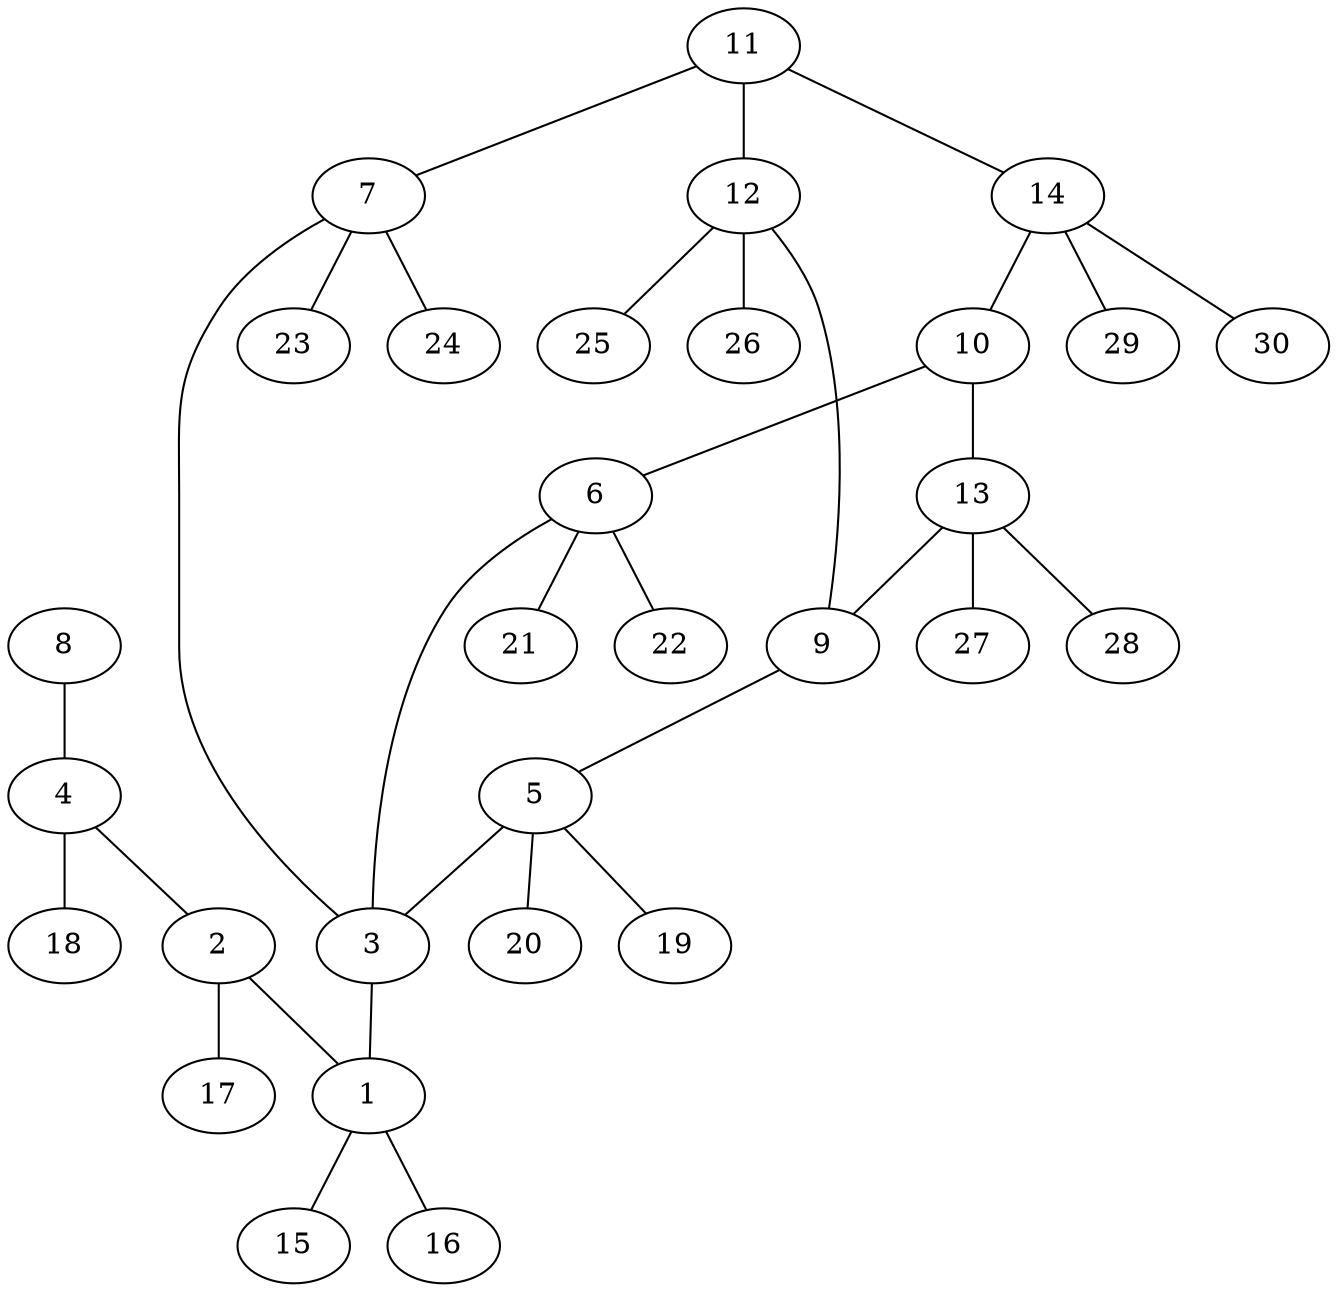 graph molecule_4012 {
	1	 [chem=C];
	15	 [chem=H];
	1 -- 15	 [valence=1];
	16	 [chem=H];
	1 -- 16	 [valence=1];
	2	 [chem=C];
	2 -- 1	 [valence=1];
	17	 [chem=H];
	2 -- 17	 [valence=1];
	3	 [chem=N];
	3 -- 1	 [valence=1];
	4	 [chem=C];
	4 -- 2	 [valence=2];
	18	 [chem=H];
	4 -- 18	 [valence=1];
	5	 [chem=C];
	5 -- 3	 [valence=1];
	19	 [chem=H];
	5 -- 19	 [valence=1];
	20	 [chem=H];
	5 -- 20	 [valence=1];
	6	 [chem=C];
	6 -- 3	 [valence=1];
	21	 [chem=H];
	6 -- 21	 [valence=1];
	22	 [chem=H];
	6 -- 22	 [valence=1];
	7	 [chem=C];
	7 -- 3	 [valence=1];
	23	 [chem=H];
	7 -- 23	 [valence=1];
	24	 [chem=H];
	7 -- 24	 [valence=1];
	8	 [chem=Cl];
	8 -- 4	 [valence=1];
	9	 [chem=N];
	9 -- 5	 [valence=1];
	10	 [chem=N];
	10 -- 6	 [valence=1];
	13	 [chem=C];
	10 -- 13	 [valence=1];
	11	 [chem=N];
	11 -- 7	 [valence=1];
	12	 [chem=C];
	11 -- 12	 [valence=1];
	14	 [chem=C];
	11 -- 14	 [valence=1];
	12 -- 9	 [valence=1];
	25	 [chem=H];
	12 -- 25	 [valence=1];
	26	 [chem=H];
	12 -- 26	 [valence=1];
	13 -- 9	 [valence=1];
	27	 [chem=H];
	13 -- 27	 [valence=1];
	28	 [chem=H];
	13 -- 28	 [valence=1];
	14 -- 10	 [valence=1];
	29	 [chem=H];
	14 -- 29	 [valence=1];
	30	 [chem=H];
	14 -- 30	 [valence=1];
}
